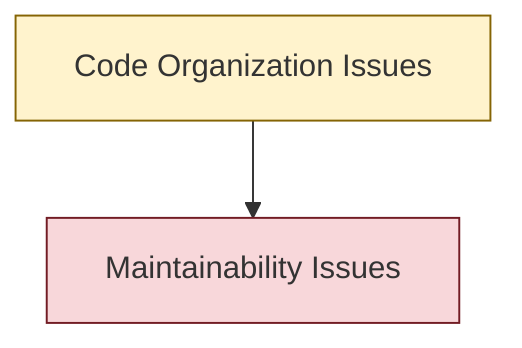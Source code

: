 graph TD
    A[Code Organization Issues]
    A --> B[Maintainability Issues]

    classDef problem fill:#f8d7da,stroke:#721c24
    classDef main fill:#fff3cd,stroke:#856404
    
    class A main
    class B problem